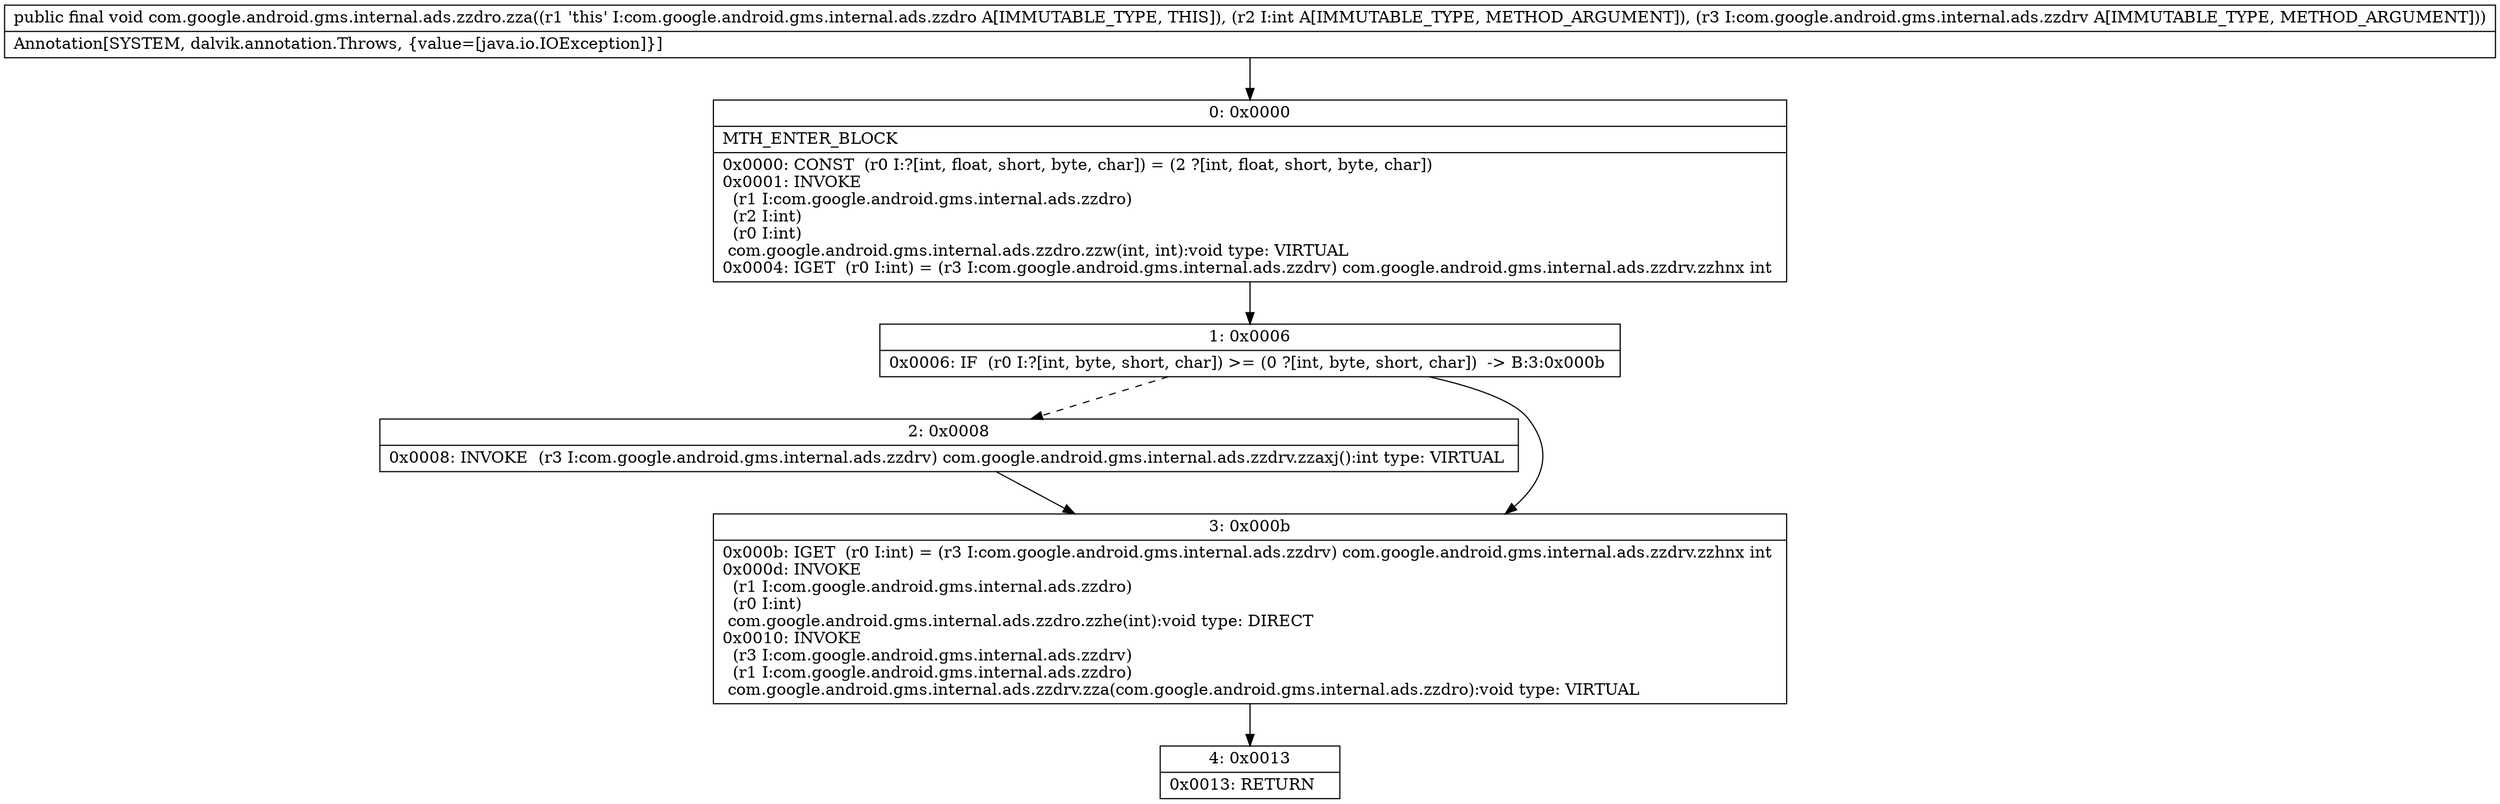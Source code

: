 digraph "CFG forcom.google.android.gms.internal.ads.zzdro.zza(ILcom\/google\/android\/gms\/internal\/ads\/zzdrv;)V" {
Node_0 [shape=record,label="{0\:\ 0x0000|MTH_ENTER_BLOCK\l|0x0000: CONST  (r0 I:?[int, float, short, byte, char]) = (2 ?[int, float, short, byte, char]) \l0x0001: INVOKE  \l  (r1 I:com.google.android.gms.internal.ads.zzdro)\l  (r2 I:int)\l  (r0 I:int)\l com.google.android.gms.internal.ads.zzdro.zzw(int, int):void type: VIRTUAL \l0x0004: IGET  (r0 I:int) = (r3 I:com.google.android.gms.internal.ads.zzdrv) com.google.android.gms.internal.ads.zzdrv.zzhnx int \l}"];
Node_1 [shape=record,label="{1\:\ 0x0006|0x0006: IF  (r0 I:?[int, byte, short, char]) \>= (0 ?[int, byte, short, char])  \-\> B:3:0x000b \l}"];
Node_2 [shape=record,label="{2\:\ 0x0008|0x0008: INVOKE  (r3 I:com.google.android.gms.internal.ads.zzdrv) com.google.android.gms.internal.ads.zzdrv.zzaxj():int type: VIRTUAL \l}"];
Node_3 [shape=record,label="{3\:\ 0x000b|0x000b: IGET  (r0 I:int) = (r3 I:com.google.android.gms.internal.ads.zzdrv) com.google.android.gms.internal.ads.zzdrv.zzhnx int \l0x000d: INVOKE  \l  (r1 I:com.google.android.gms.internal.ads.zzdro)\l  (r0 I:int)\l com.google.android.gms.internal.ads.zzdro.zzhe(int):void type: DIRECT \l0x0010: INVOKE  \l  (r3 I:com.google.android.gms.internal.ads.zzdrv)\l  (r1 I:com.google.android.gms.internal.ads.zzdro)\l com.google.android.gms.internal.ads.zzdrv.zza(com.google.android.gms.internal.ads.zzdro):void type: VIRTUAL \l}"];
Node_4 [shape=record,label="{4\:\ 0x0013|0x0013: RETURN   \l}"];
MethodNode[shape=record,label="{public final void com.google.android.gms.internal.ads.zzdro.zza((r1 'this' I:com.google.android.gms.internal.ads.zzdro A[IMMUTABLE_TYPE, THIS]), (r2 I:int A[IMMUTABLE_TYPE, METHOD_ARGUMENT]), (r3 I:com.google.android.gms.internal.ads.zzdrv A[IMMUTABLE_TYPE, METHOD_ARGUMENT]))  | Annotation[SYSTEM, dalvik.annotation.Throws, \{value=[java.io.IOException]\}]\l}"];
MethodNode -> Node_0;
Node_0 -> Node_1;
Node_1 -> Node_2[style=dashed];
Node_1 -> Node_3;
Node_2 -> Node_3;
Node_3 -> Node_4;
}

